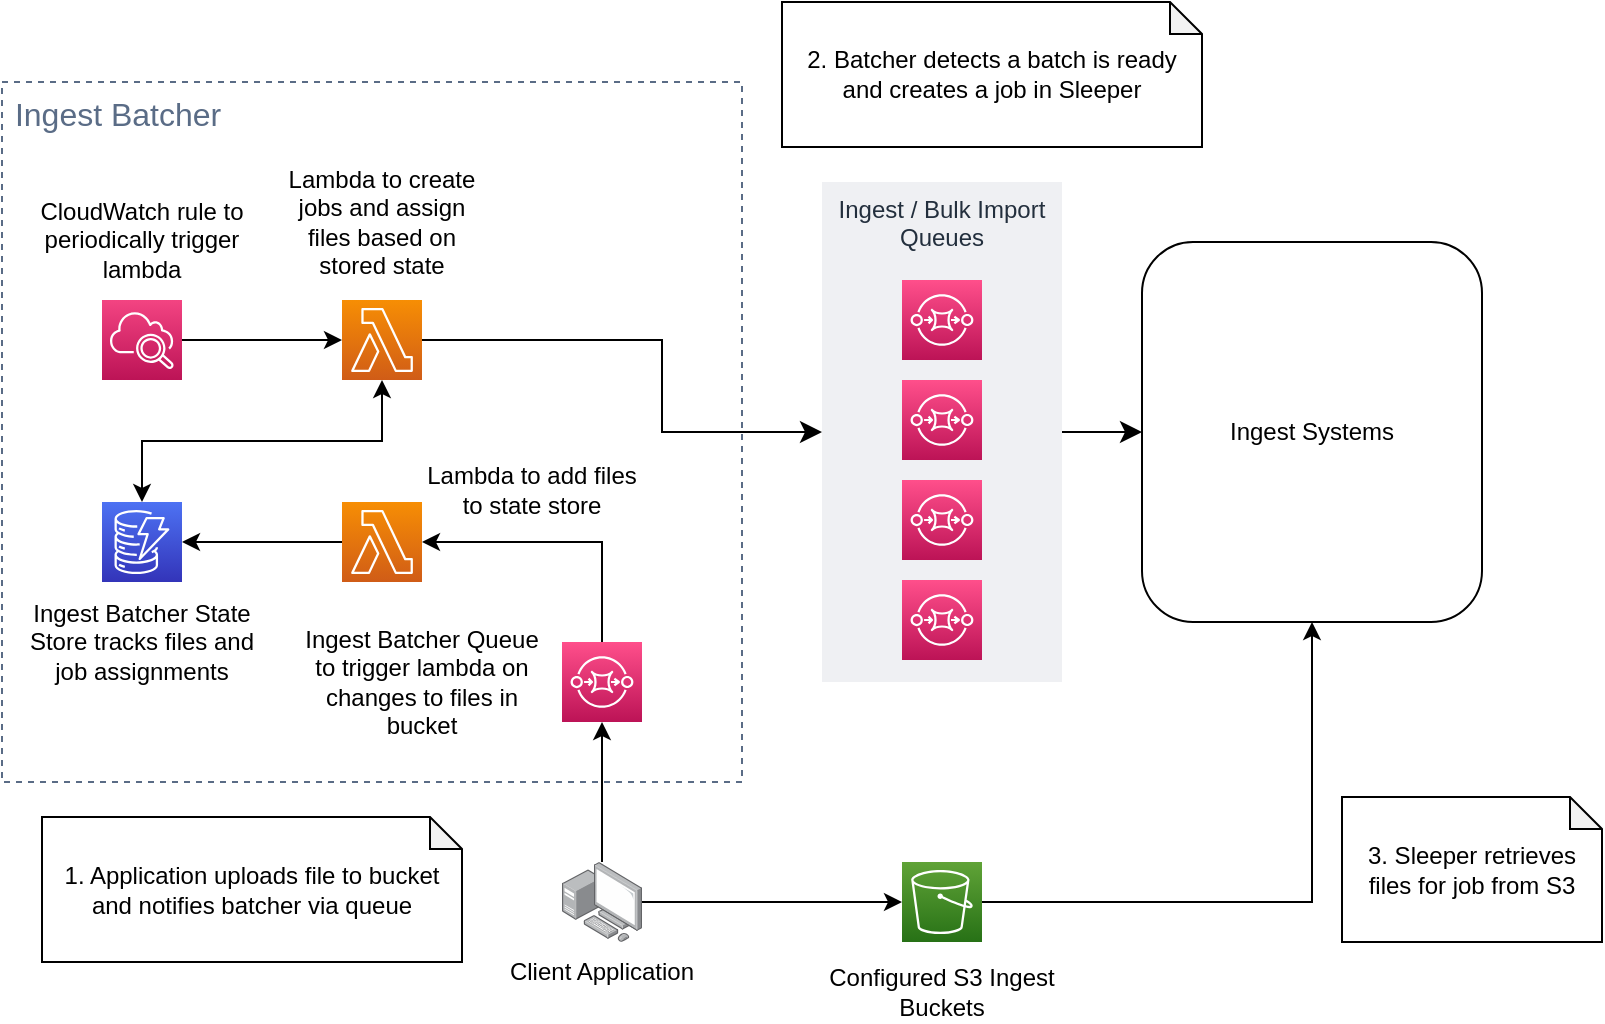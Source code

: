 <mxfile version="21.2.8" type="device">
  <diagram name="Page-1" id="bR9HOR6jf02DX5lBVoME">
    <mxGraphModel dx="1536" dy="861" grid="1" gridSize="10" guides="1" tooltips="1" connect="1" arrows="1" fold="1" page="1" pageScale="1" pageWidth="1169" pageHeight="827" math="0" shadow="0">
      <root>
        <mxCell id="0" />
        <mxCell id="1" parent="0" />
        <mxCell id="8lTLG8cXME6h-0I4ITZz-15" style="edgeStyle=none;curved=1;rounded=0;orthogonalLoop=1;jettySize=auto;html=1;fontSize=12;startSize=8;endSize=8;" edge="1" parent="1" source="8lTLG8cXME6h-0I4ITZz-12" target="IyrwF_sSJSI5K8-rsG6f-26">
          <mxGeometry relative="1" as="geometry" />
        </mxCell>
        <mxCell id="8lTLG8cXME6h-0I4ITZz-12" value="Ingest / Bulk Import Queues" style="fillColor=#EFF0F3;strokeColor=none;dashed=0;verticalAlign=top;fontStyle=0;fontColor=#232F3D;whiteSpace=wrap;html=1;fontSize=12;" vertex="1" parent="1">
          <mxGeometry x="600" y="270" width="120" height="250" as="geometry" />
        </mxCell>
        <mxCell id="8lTLG8cXME6h-0I4ITZz-7" value="&amp;nbsp;Ingest Batcher" style="fillColor=none;strokeColor=#5A6C86;dashed=1;verticalAlign=top;fontStyle=0;fontColor=#5A6C86;whiteSpace=wrap;html=1;fontSize=16;align=left;" vertex="1" parent="1">
          <mxGeometry x="190" y="220" width="370" height="350" as="geometry" />
        </mxCell>
        <mxCell id="8lTLG8cXME6h-0I4ITZz-19" style="edgeStyle=orthogonalEdgeStyle;rounded=0;orthogonalLoop=1;jettySize=auto;html=1;fontSize=12;startSize=8;endSize=8;" edge="1" parent="1" source="IyrwF_sSJSI5K8-rsG6f-1" target="8lTLG8cXME6h-0I4ITZz-12">
          <mxGeometry relative="1" as="geometry">
            <Array as="points">
              <mxPoint x="520" y="349" />
              <mxPoint x="520" y="395" />
            </Array>
          </mxGeometry>
        </mxCell>
        <mxCell id="IyrwF_sSJSI5K8-rsG6f-1" value="" style="sketch=0;points=[[0,0,0],[0.25,0,0],[0.5,0,0],[0.75,0,0],[1,0,0],[0,1,0],[0.25,1,0],[0.5,1,0],[0.75,1,0],[1,1,0],[0,0.25,0],[0,0.5,0],[0,0.75,0],[1,0.25,0],[1,0.5,0],[1,0.75,0]];outlineConnect=0;fontColor=#232F3E;gradientColor=#F78E04;gradientDirection=north;fillColor=#D05C17;strokeColor=#ffffff;dashed=0;verticalLabelPosition=bottom;verticalAlign=top;align=center;html=1;fontSize=12;fontStyle=0;aspect=fixed;shape=mxgraph.aws4.resourceIcon;resIcon=mxgraph.aws4.lambda;" parent="1" vertex="1">
          <mxGeometry x="360" y="329" width="40" height="40" as="geometry" />
        </mxCell>
        <mxCell id="IyrwF_sSJSI5K8-rsG6f-2" value="" style="sketch=0;points=[[0,0,0],[0.25,0,0],[0.5,0,0],[0.75,0,0],[1,0,0],[0,1,0],[0.25,1,0],[0.5,1,0],[0.75,1,0],[1,1,0],[0,0.25,0],[0,0.5,0],[0,0.75,0],[1,0.25,0],[1,0.5,0],[1,0.75,0]];outlineConnect=0;fontColor=#232F3E;gradientColor=#FF4F8B;gradientDirection=north;fillColor=#BC1356;strokeColor=#ffffff;dashed=0;verticalLabelPosition=bottom;verticalAlign=top;align=center;html=1;fontSize=12;fontStyle=0;aspect=fixed;shape=mxgraph.aws4.resourceIcon;resIcon=mxgraph.aws4.sqs;" parent="1" vertex="1">
          <mxGeometry x="470" y="500" width="40" height="40" as="geometry" />
        </mxCell>
        <mxCell id="IyrwF_sSJSI5K8-rsG6f-4" value="" style="sketch=0;points=[[0,0,0],[0.25,0,0],[0.5,0,0],[0.75,0,0],[1,0,0],[0,1,0],[0.25,1,0],[0.5,1,0],[0.75,1,0],[1,1,0],[0,0.25,0],[0,0.5,0],[0,0.75,0],[1,0.25,0],[1,0.5,0],[1,0.75,0]];outlineConnect=0;fontColor=#232F3E;gradientColor=#4D72F3;gradientDirection=north;fillColor=#3334B9;strokeColor=#ffffff;dashed=0;verticalLabelPosition=bottom;verticalAlign=top;align=center;html=1;fontSize=12;fontStyle=0;aspect=fixed;shape=mxgraph.aws4.resourceIcon;resIcon=mxgraph.aws4.dynamodb;" parent="1" vertex="1">
          <mxGeometry x="240" y="430" width="40" height="40" as="geometry" />
        </mxCell>
        <mxCell id="IyrwF_sSJSI5K8-rsG6f-6" value="" style="sketch=0;points=[[0,0,0],[0.25,0,0],[0.5,0,0],[0.75,0,0],[1,0,0],[0,1,0],[0.25,1,0],[0.5,1,0],[0.75,1,0],[1,1,0],[0,0.25,0],[0,0.5,0],[0,0.75,0],[1,0.25,0],[1,0.5,0],[1,0.75,0]];outlineConnect=0;fontColor=#232F3E;gradientColor=#FF4F8B;gradientDirection=north;fillColor=#BC1356;strokeColor=#ffffff;dashed=0;verticalLabelPosition=bottom;verticalAlign=top;align=center;html=1;fontSize=12;fontStyle=0;aspect=fixed;shape=mxgraph.aws4.resourceIcon;resIcon=mxgraph.aws4.sqs;" parent="1" vertex="1">
          <mxGeometry x="640" y="319" width="40" height="40" as="geometry" />
        </mxCell>
        <mxCell id="g8x8Qy_UaAUrV20m9tOx-10" style="edgeStyle=orthogonalEdgeStyle;rounded=0;orthogonalLoop=1;jettySize=auto;html=1;" edge="1" parent="1" source="IyrwF_sSJSI5K8-rsG6f-9" target="IyrwF_sSJSI5K8-rsG6f-1">
          <mxGeometry relative="1" as="geometry" />
        </mxCell>
        <mxCell id="IyrwF_sSJSI5K8-rsG6f-9" value="" style="sketch=0;points=[[0,0,0],[0.25,0,0],[0.5,0,0],[0.75,0,0],[1,0,0],[0,1,0],[0.25,1,0],[0.5,1,0],[0.75,1,0],[1,1,0],[0,0.25,0],[0,0.5,0],[0,0.75,0],[1,0.25,0],[1,0.5,0],[1,0.75,0]];points=[[0,0,0],[0.25,0,0],[0.5,0,0],[0.75,0,0],[1,0,0],[0,1,0],[0.25,1,0],[0.5,1,0],[0.75,1,0],[1,1,0],[0,0.25,0],[0,0.5,0],[0,0.75,0],[1,0.25,0],[1,0.5,0],[1,0.75,0]];outlineConnect=0;fontColor=#232F3E;gradientColor=#F34482;gradientDirection=north;fillColor=#BC1356;strokeColor=#ffffff;dashed=0;verticalLabelPosition=bottom;verticalAlign=top;align=center;html=1;fontSize=12;fontStyle=0;aspect=fixed;shape=mxgraph.aws4.resourceIcon;resIcon=mxgraph.aws4.cloudwatch_2;" parent="1" vertex="1">
          <mxGeometry x="240" y="329" width="40" height="40" as="geometry" />
        </mxCell>
        <mxCell id="IyrwF_sSJSI5K8-rsG6f-12" value="Ingest Batcher Queue to trigger lambda on changes to files in bucket" style="text;html=1;strokeColor=none;fillColor=none;align=center;verticalAlign=middle;whiteSpace=wrap;rounded=0;" parent="1" vertex="1">
          <mxGeometry x="340" y="490" width="120" height="60" as="geometry" />
        </mxCell>
        <mxCell id="IyrwF_sSJSI5K8-rsG6f-13" value="Ingest Batcher State Store tracks files and job assignments" style="text;html=1;strokeColor=none;fillColor=none;align=center;verticalAlign=middle;whiteSpace=wrap;rounded=0;" parent="1" vertex="1">
          <mxGeometry x="200" y="479" width="120" height="41" as="geometry" />
        </mxCell>
        <mxCell id="IyrwF_sSJSI5K8-rsG6f-15" value="" style="sketch=0;points=[[0,0,0],[0.25,0,0],[0.5,0,0],[0.75,0,0],[1,0,0],[0,1,0],[0.25,1,0],[0.5,1,0],[0.75,1,0],[1,1,0],[0,0.25,0],[0,0.5,0],[0,0.75,0],[1,0.25,0],[1,0.5,0],[1,0.75,0]];outlineConnect=0;fontColor=#232F3E;gradientColor=#FF4F8B;gradientDirection=north;fillColor=#BC1356;strokeColor=#ffffff;dashed=0;verticalLabelPosition=bottom;verticalAlign=top;align=center;html=1;fontSize=12;fontStyle=0;aspect=fixed;shape=mxgraph.aws4.resourceIcon;resIcon=mxgraph.aws4.sqs;" parent="1" vertex="1">
          <mxGeometry x="640" y="369" width="40" height="40" as="geometry" />
        </mxCell>
        <mxCell id="IyrwF_sSJSI5K8-rsG6f-16" value="" style="sketch=0;points=[[0,0,0],[0.25,0,0],[0.5,0,0],[0.75,0,0],[1,0,0],[0,1,0],[0.25,1,0],[0.5,1,0],[0.75,1,0],[1,1,0],[0,0.25,0],[0,0.5,0],[0,0.75,0],[1,0.25,0],[1,0.5,0],[1,0.75,0]];outlineConnect=0;fontColor=#232F3E;gradientColor=#FF4F8B;gradientDirection=north;fillColor=#BC1356;strokeColor=#ffffff;dashed=0;verticalLabelPosition=bottom;verticalAlign=top;align=center;html=1;fontSize=12;fontStyle=0;aspect=fixed;shape=mxgraph.aws4.resourceIcon;resIcon=mxgraph.aws4.sqs;" parent="1" vertex="1">
          <mxGeometry x="640" y="419" width="40" height="40" as="geometry" />
        </mxCell>
        <mxCell id="IyrwF_sSJSI5K8-rsG6f-17" value="" style="sketch=0;points=[[0,0,0],[0.25,0,0],[0.5,0,0],[0.75,0,0],[1,0,0],[0,1,0],[0.25,1,0],[0.5,1,0],[0.75,1,0],[1,1,0],[0,0.25,0],[0,0.5,0],[0,0.75,0],[1,0.25,0],[1,0.5,0],[1,0.75,0]];outlineConnect=0;fontColor=#232F3E;gradientColor=#FF4F8B;gradientDirection=north;fillColor=#BC1356;strokeColor=#ffffff;dashed=0;verticalLabelPosition=bottom;verticalAlign=top;align=center;html=1;fontSize=12;fontStyle=0;aspect=fixed;shape=mxgraph.aws4.resourceIcon;resIcon=mxgraph.aws4.sqs;" parent="1" vertex="1">
          <mxGeometry x="640" y="469" width="40" height="40" as="geometry" />
        </mxCell>
        <mxCell id="IyrwF_sSJSI5K8-rsG6f-18" value="CloudWatch rule to periodically trigger lambda" style="text;html=1;strokeColor=none;fillColor=none;align=center;verticalAlign=middle;whiteSpace=wrap;rounded=0;" parent="1" vertex="1">
          <mxGeometry x="200" y="279" width="120" height="40" as="geometry" />
        </mxCell>
        <mxCell id="IyrwF_sSJSI5K8-rsG6f-19" value="Lambda to create jobs and assign files based on stored state" style="text;html=1;strokeColor=none;fillColor=none;align=center;verticalAlign=middle;whiteSpace=wrap;rounded=0;" parent="1" vertex="1">
          <mxGeometry x="325" y="260" width="110" height="59" as="geometry" />
        </mxCell>
        <mxCell id="IyrwF_sSJSI5K8-rsG6f-28" style="edgeStyle=orthogonalEdgeStyle;rounded=0;orthogonalLoop=1;jettySize=auto;html=1;exitX=1;exitY=0.5;exitDx=0;exitDy=0;exitPerimeter=0;entryX=0.5;entryY=1;entryDx=0;entryDy=0;" parent="1" source="IyrwF_sSJSI5K8-rsG6f-20" target="IyrwF_sSJSI5K8-rsG6f-26" edge="1">
          <mxGeometry relative="1" as="geometry" />
        </mxCell>
        <mxCell id="IyrwF_sSJSI5K8-rsG6f-20" value="" style="sketch=0;points=[[0,0,0],[0.25,0,0],[0.5,0,0],[0.75,0,0],[1,0,0],[0,1,0],[0.25,1,0],[0.5,1,0],[0.75,1,0],[1,1,0],[0,0.25,0],[0,0.5,0],[0,0.75,0],[1,0.25,0],[1,0.5,0],[1,0.75,0]];outlineConnect=0;fontColor=#232F3E;gradientColor=#60A337;gradientDirection=north;fillColor=#277116;strokeColor=#ffffff;dashed=0;verticalLabelPosition=bottom;verticalAlign=top;align=center;html=1;fontSize=12;fontStyle=0;aspect=fixed;shape=mxgraph.aws4.resourceIcon;resIcon=mxgraph.aws4.s3;" parent="1" vertex="1">
          <mxGeometry x="640" y="610" width="40" height="40" as="geometry" />
        </mxCell>
        <mxCell id="IyrwF_sSJSI5K8-rsG6f-32" style="edgeStyle=orthogonalEdgeStyle;rounded=0;orthogonalLoop=1;jettySize=auto;html=1;entryX=0;entryY=0.5;entryDx=0;entryDy=0;entryPerimeter=0;" parent="1" source="IyrwF_sSJSI5K8-rsG6f-21" target="IyrwF_sSJSI5K8-rsG6f-20" edge="1">
          <mxGeometry relative="1" as="geometry" />
        </mxCell>
        <mxCell id="g8x8Qy_UaAUrV20m9tOx-13" style="rounded=0;orthogonalLoop=1;jettySize=auto;html=1;entryX=0.5;entryY=1;entryDx=0;entryDy=0;entryPerimeter=0;edgeStyle=orthogonalEdgeStyle;" edge="1" parent="1" source="IyrwF_sSJSI5K8-rsG6f-21" target="IyrwF_sSJSI5K8-rsG6f-2">
          <mxGeometry relative="1" as="geometry">
            <mxPoint x="490.0" y="610" as="sourcePoint" />
          </mxGeometry>
        </mxCell>
        <mxCell id="IyrwF_sSJSI5K8-rsG6f-21" value="" style="image;points=[];aspect=fixed;html=1;align=center;shadow=0;dashed=0;image=img/lib/allied_telesis/computer_and_terminals/Personal_Computer_with_Server.svg;" parent="1" vertex="1">
          <mxGeometry x="470" y="610" width="40" height="40" as="geometry" />
        </mxCell>
        <mxCell id="IyrwF_sSJSI5K8-rsG6f-22" value="Configured S3 Ingest Buckets" style="text;html=1;strokeColor=none;fillColor=none;align=center;verticalAlign=middle;whiteSpace=wrap;rounded=0;" parent="1" vertex="1">
          <mxGeometry x="595" y="660" width="130" height="30" as="geometry" />
        </mxCell>
        <mxCell id="IyrwF_sSJSI5K8-rsG6f-23" value="Client Application" style="text;html=1;strokeColor=none;fillColor=none;align=center;verticalAlign=middle;whiteSpace=wrap;rounded=0;" parent="1" vertex="1">
          <mxGeometry x="430" y="650" width="120" height="30" as="geometry" />
        </mxCell>
        <mxCell id="IyrwF_sSJSI5K8-rsG6f-26" value="Ingest Systems" style="rounded=1;whiteSpace=wrap;html=1;" parent="1" vertex="1">
          <mxGeometry x="760" y="300" width="170" height="190" as="geometry" />
        </mxCell>
        <mxCell id="g8x8Qy_UaAUrV20m9tOx-2" value="" style="endArrow=classic;html=1;rounded=0;exitX=0.5;exitY=0;exitDx=0;exitDy=0;exitPerimeter=0;entryX=0.5;entryY=1;entryDx=0;entryDy=0;entryPerimeter=0;edgeStyle=orthogonalEdgeStyle;startArrow=classic;startFill=1;" edge="1" parent="1" source="IyrwF_sSJSI5K8-rsG6f-4" target="IyrwF_sSJSI5K8-rsG6f-1">
          <mxGeometry width="50" height="50" relative="1" as="geometry">
            <mxPoint x="490" y="400" as="sourcePoint" />
            <mxPoint x="540" y="350" as="targetPoint" />
          </mxGeometry>
        </mxCell>
        <mxCell id="g8x8Qy_UaAUrV20m9tOx-5" value="" style="sketch=0;points=[[0,0,0],[0.25,0,0],[0.5,0,0],[0.75,0,0],[1,0,0],[0,1,0],[0.25,1,0],[0.5,1,0],[0.75,1,0],[1,1,0],[0,0.25,0],[0,0.5,0],[0,0.75,0],[1,0.25,0],[1,0.5,0],[1,0.75,0]];outlineConnect=0;fontColor=#232F3E;gradientColor=#F78E04;gradientDirection=north;fillColor=#D05C17;strokeColor=#ffffff;dashed=0;verticalLabelPosition=bottom;verticalAlign=top;align=center;html=1;fontSize=12;fontStyle=0;aspect=fixed;shape=mxgraph.aws4.resourceIcon;resIcon=mxgraph.aws4.lambda;" vertex="1" parent="1">
          <mxGeometry x="360" y="430" width="40" height="40" as="geometry" />
        </mxCell>
        <mxCell id="g8x8Qy_UaAUrV20m9tOx-6" value="" style="endArrow=classic;html=1;rounded=0;entryX=1;entryY=0.5;entryDx=0;entryDy=0;entryPerimeter=0;exitX=0.5;exitY=0;exitDx=0;exitDy=0;exitPerimeter=0;edgeStyle=orthogonalEdgeStyle;" edge="1" parent="1" source="IyrwF_sSJSI5K8-rsG6f-2" target="g8x8Qy_UaAUrV20m9tOx-5">
          <mxGeometry width="50" height="50" relative="1" as="geometry">
            <mxPoint x="360" y="479" as="sourcePoint" />
            <mxPoint x="410" y="429" as="targetPoint" />
          </mxGeometry>
        </mxCell>
        <mxCell id="g8x8Qy_UaAUrV20m9tOx-7" value="" style="endArrow=classic;html=1;rounded=0;entryX=1;entryY=0.5;entryDx=0;entryDy=0;entryPerimeter=0;exitX=0;exitY=0.5;exitDx=0;exitDy=0;exitPerimeter=0;edgeStyle=orthogonalEdgeStyle;" edge="1" parent="1" source="g8x8Qy_UaAUrV20m9tOx-5" target="IyrwF_sSJSI5K8-rsG6f-4">
          <mxGeometry width="50" height="50" relative="1" as="geometry">
            <mxPoint x="490" y="439" as="sourcePoint" />
            <mxPoint x="540" y="389" as="targetPoint" />
          </mxGeometry>
        </mxCell>
        <mxCell id="g8x8Qy_UaAUrV20m9tOx-8" value="Lambda to add files to state store" style="text;html=1;strokeColor=none;fillColor=none;align=center;verticalAlign=middle;whiteSpace=wrap;rounded=0;" vertex="1" parent="1">
          <mxGeometry x="400" y="409" width="110" height="30" as="geometry" />
        </mxCell>
        <mxCell id="8lTLG8cXME6h-0I4ITZz-22" value="1. Application uploads file to bucket and notifies batcher via queue" style="shape=note;whiteSpace=wrap;html=1;backgroundOutline=1;darkOpacity=0.05;fontSize=12;size=16;" vertex="1" parent="1">
          <mxGeometry x="210" y="587.5" width="210" height="72.5" as="geometry" />
        </mxCell>
        <mxCell id="8lTLG8cXME6h-0I4ITZz-23" value="2. Batcher detects a batch is ready and creates a job in Sleeper" style="shape=note;whiteSpace=wrap;html=1;backgroundOutline=1;darkOpacity=0.05;fontSize=12;size=16;" vertex="1" parent="1">
          <mxGeometry x="580" y="180" width="210" height="72.5" as="geometry" />
        </mxCell>
        <mxCell id="8lTLG8cXME6h-0I4ITZz-24" value="3. Sleeper retrieves files for job from S3" style="shape=note;whiteSpace=wrap;html=1;backgroundOutline=1;darkOpacity=0.05;fontSize=12;size=16;" vertex="1" parent="1">
          <mxGeometry x="860" y="577.5" width="130" height="72.5" as="geometry" />
        </mxCell>
      </root>
    </mxGraphModel>
  </diagram>
</mxfile>
